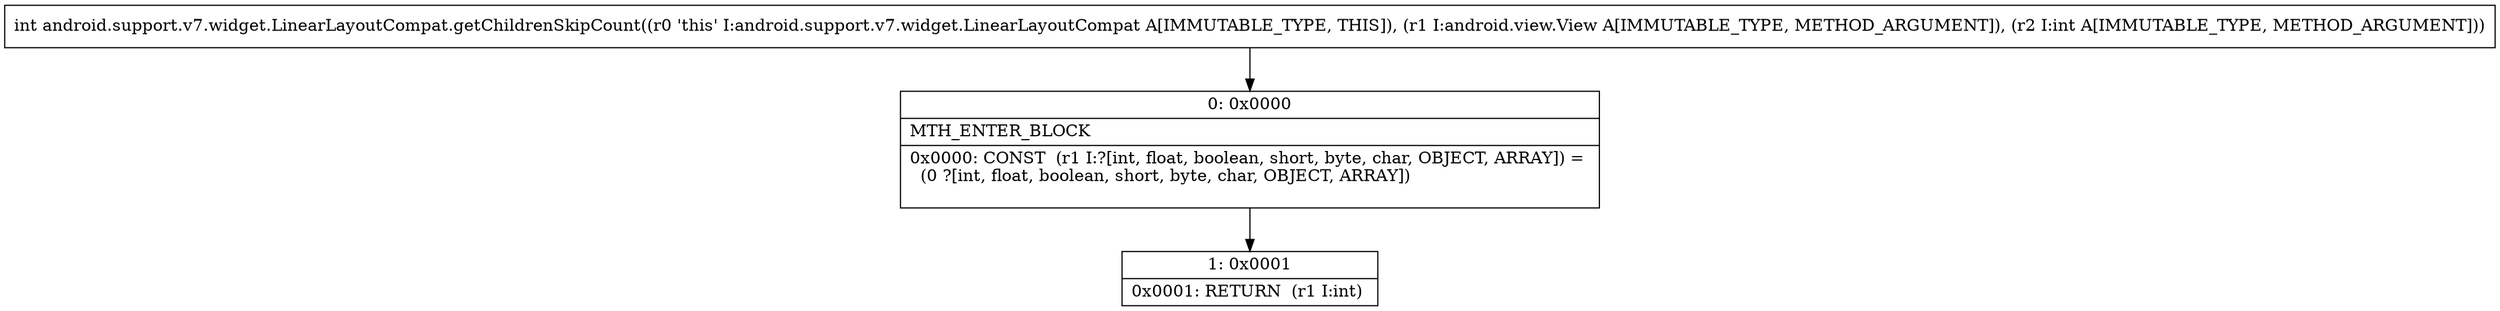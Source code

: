 digraph "CFG forandroid.support.v7.widget.LinearLayoutCompat.getChildrenSkipCount(Landroid\/view\/View;I)I" {
Node_0 [shape=record,label="{0\:\ 0x0000|MTH_ENTER_BLOCK\l|0x0000: CONST  (r1 I:?[int, float, boolean, short, byte, char, OBJECT, ARRAY]) = \l  (0 ?[int, float, boolean, short, byte, char, OBJECT, ARRAY])\l \l}"];
Node_1 [shape=record,label="{1\:\ 0x0001|0x0001: RETURN  (r1 I:int) \l}"];
MethodNode[shape=record,label="{int android.support.v7.widget.LinearLayoutCompat.getChildrenSkipCount((r0 'this' I:android.support.v7.widget.LinearLayoutCompat A[IMMUTABLE_TYPE, THIS]), (r1 I:android.view.View A[IMMUTABLE_TYPE, METHOD_ARGUMENT]), (r2 I:int A[IMMUTABLE_TYPE, METHOD_ARGUMENT])) }"];
MethodNode -> Node_0;
Node_0 -> Node_1;
}

